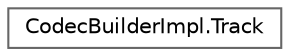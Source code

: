 digraph "Graphical Class Hierarchy"
{
 // LATEX_PDF_SIZE
  bgcolor="transparent";
  edge [fontname=Helvetica,fontsize=10,labelfontname=Helvetica,labelfontsize=10];
  node [fontname=Helvetica,fontsize=10,shape=box,height=0.2,width=0.4];
  rankdir="LR";
  Node0 [label="CodecBuilderImpl.Track",height=0.2,width=0.4,color="grey40", fillcolor="white", style="filled",URL="$a00045.html",tooltip=" "];
}
